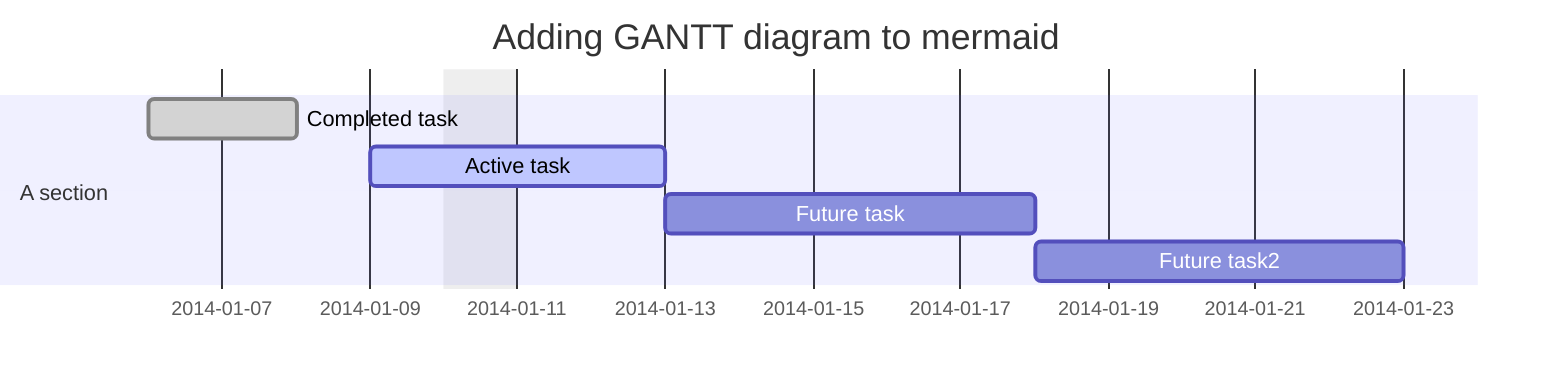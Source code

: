 gantt
dateFormat  YYYY-MM-DD
title Adding GANTT diagram to mermaid
excludes weekdays 2014-01-10

section A section
Completed task            :done,    des1, 2014-01-06,2014-01-08
Active task               :active,  des2, 2014-01-09, 3d
Future task               :         des3, after des2, 5d
Future task2               :         des4, after des3, 5d